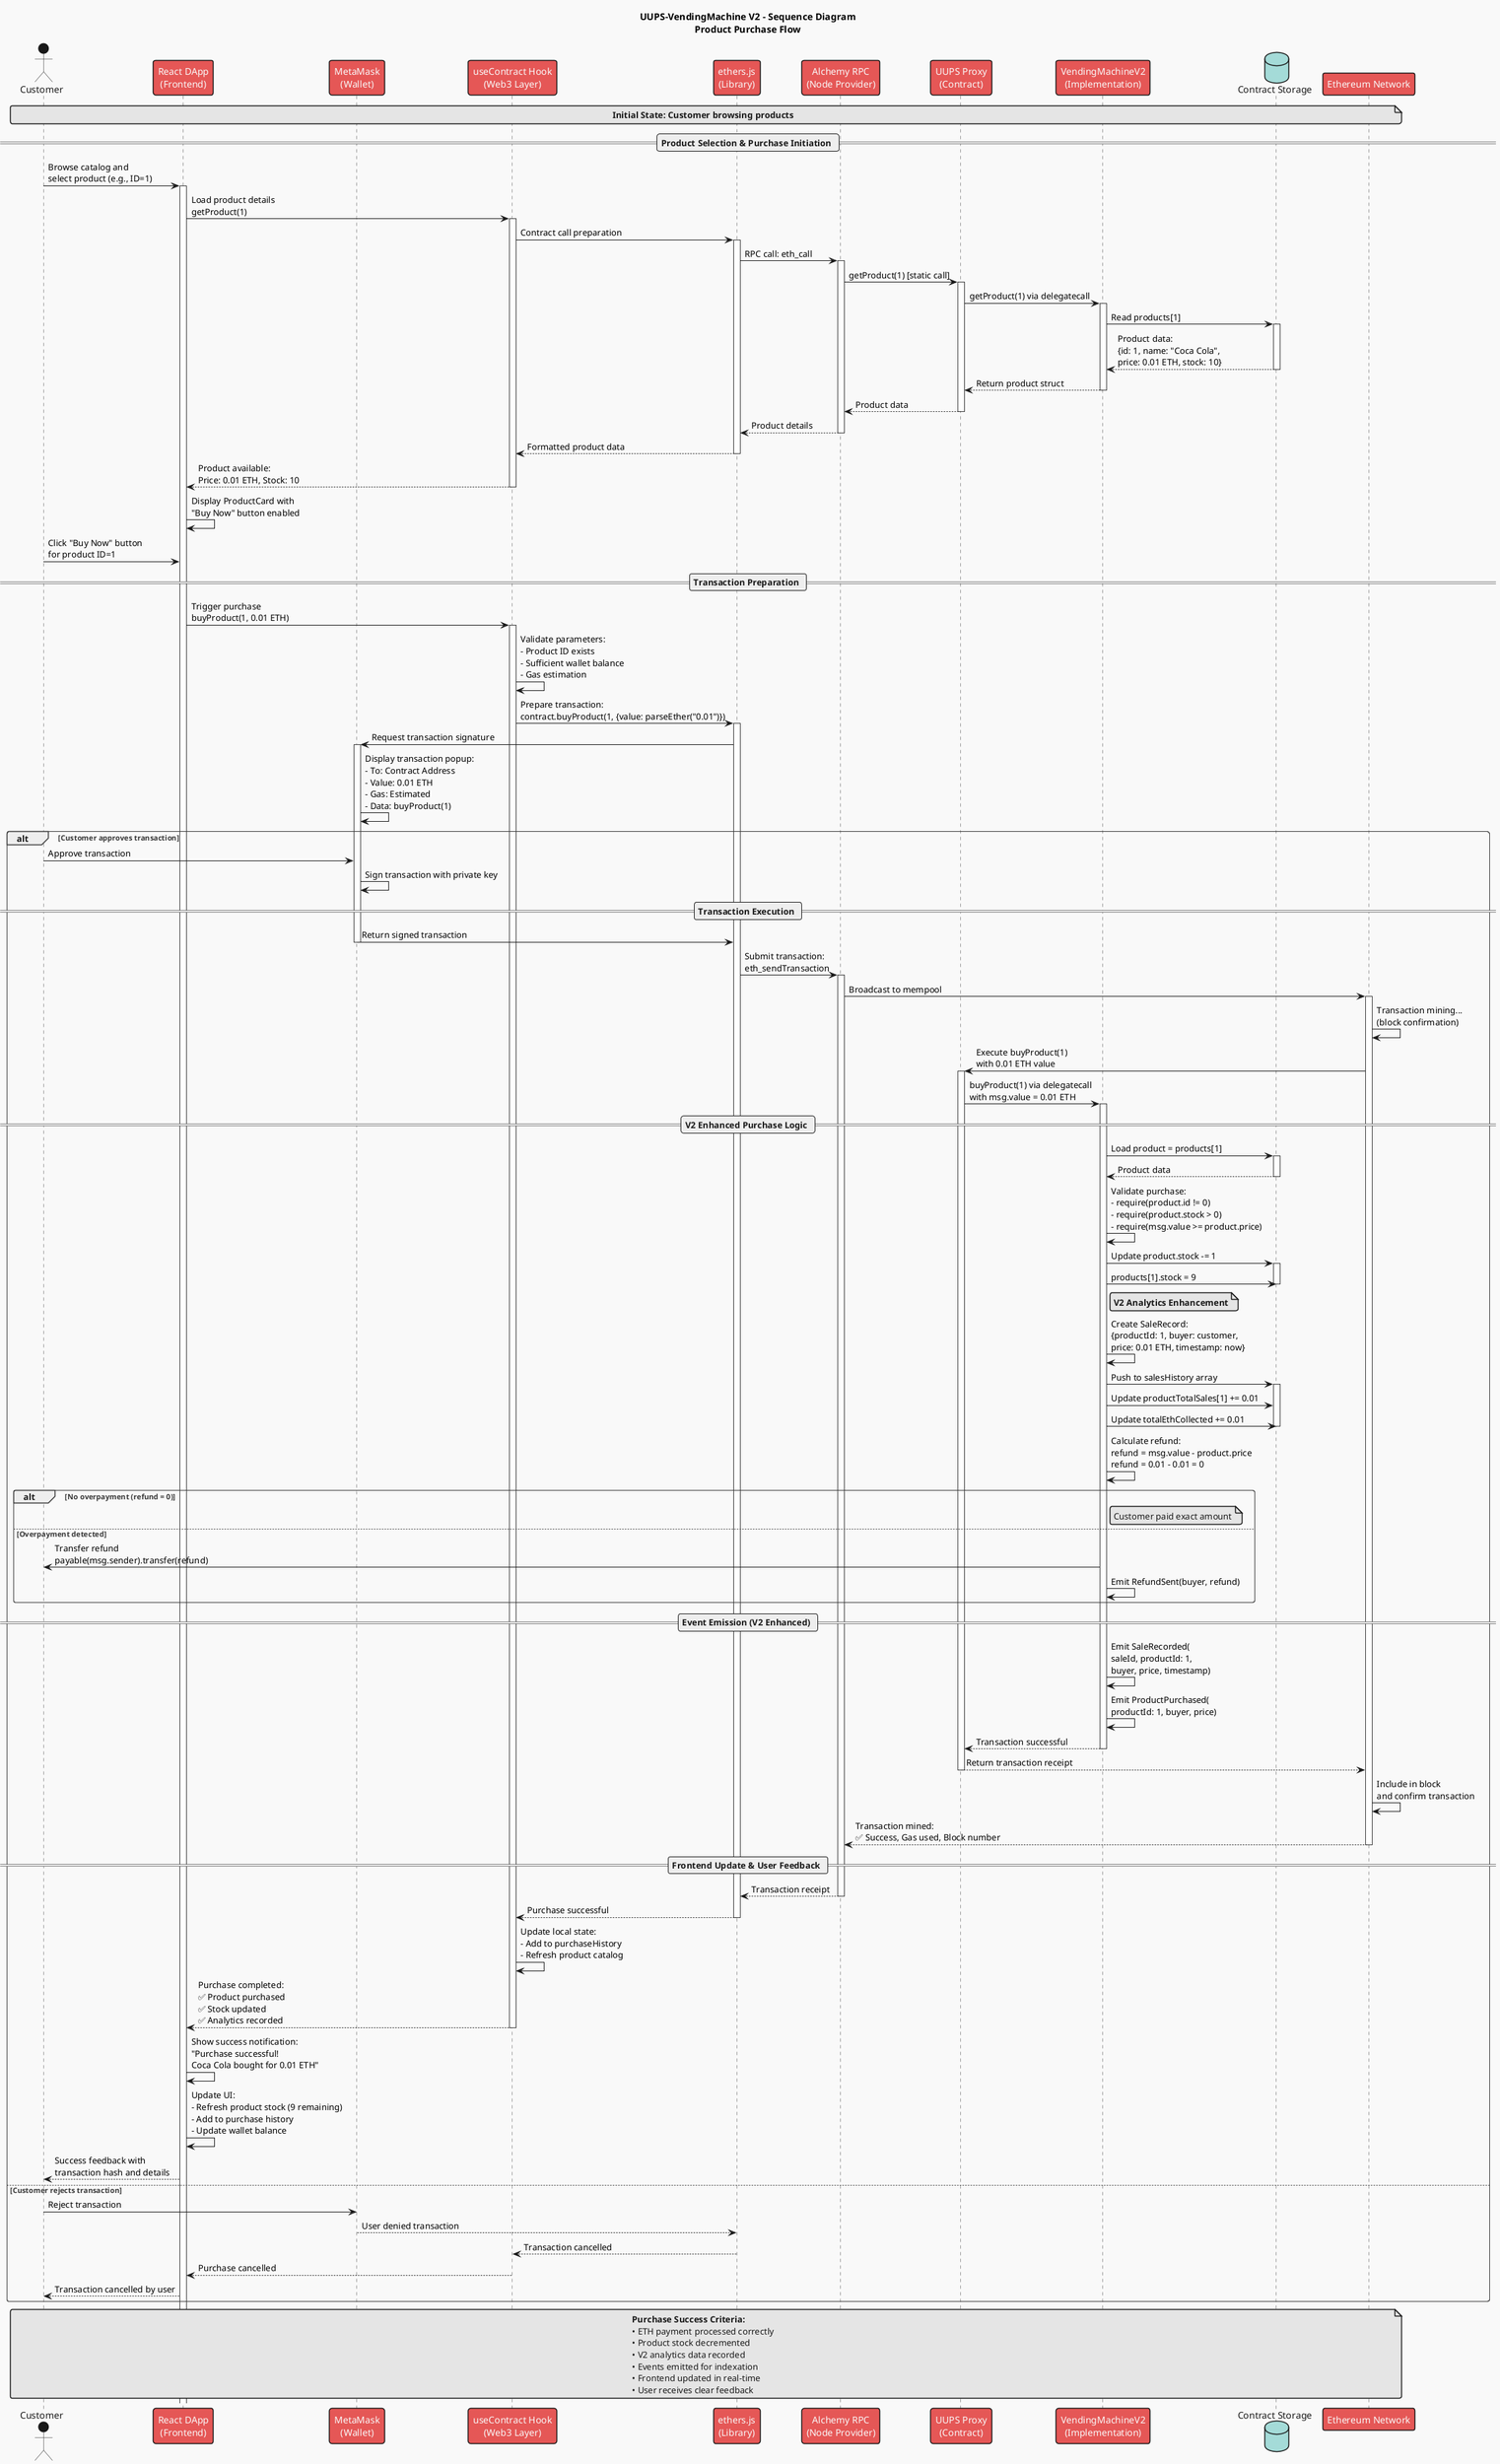 @startuml UUPS-VendingMachine-V2_7-sequence-buy-product
!theme mars

title UUPS-VendingMachine V2 - Sequence Diagram\nProduct Purchase Flow

actor "Customer" as Customer
participant "React DApp\n(Frontend)" as Frontend
participant "MetaMask\n(Wallet)" as MetaMask
participant "useContract Hook\n(Web3 Layer)" as Hook
participant "ethers.js\n(Library)" as Ethers
participant "Alchemy RPC\n(Node Provider)" as Alchemy
participant "UUPS Proxy\n(Contract)" as Proxy
participant "VendingMachineV2\n(Implementation)" as V2Impl
database "Contract Storage" as Storage
participant "Ethereum Network" as Network

note over Customer, Network : **Initial State: Customer browsing products**

== Product Selection & Purchase Initiation ==

Customer -> Frontend : Browse catalog and\nselect product (e.g., ID=1)
activate Frontend

Frontend -> Hook : Load product details\ngetProduct(1)
activate Hook

Hook -> Ethers : Contract call preparation
activate Ethers

Ethers -> Alchemy : RPC call: eth_call
activate Alchemy

Alchemy -> Proxy : getProduct(1) [static call]
activate Proxy

Proxy -> V2Impl : getProduct(1) via delegatecall
activate V2Impl

V2Impl -> Storage : Read products[1]
activate Storage
Storage --> V2Impl : Product data:\n{id: 1, name: "Coca Cola",\nprice: 0.01 ETH, stock: 10}
deactivate Storage

V2Impl --> Proxy : Return product struct
deactivate V2Impl
Proxy --> Alchemy : Product data
deactivate Proxy
Alchemy --> Ethers : Product details
deactivate Alchemy
Ethers --> Hook : Formatted product data
deactivate Ethers
Hook --> Frontend : Product available:\nPrice: 0.01 ETH, Stock: 10
deactivate Hook

Frontend -> Frontend : Display ProductCard with\n"Buy Now" button enabled

Customer -> Frontend : Click "Buy Now" button\nfor product ID=1

== Transaction Preparation ==

Frontend -> Hook : Trigger purchase\nbuyProduct(1, 0.01 ETH)
activate Hook

Hook -> Hook : Validate parameters:\n- Product ID exists\n- Sufficient wallet balance\n- Gas estimation

Hook -> Ethers : Prepare transaction:\ncontract.buyProduct(1, {value: parseEther("0.01")})
activate Ethers

Ethers -> MetaMask : Request transaction signature
activate MetaMask

MetaMask -> MetaMask : Display transaction popup:\n- To: Contract Address\n- Value: 0.01 ETH\n- Gas: Estimated\n- Data: buyProduct(1)

alt Customer approves transaction
  Customer -> MetaMask : Approve transaction
  MetaMask -> MetaMask : Sign transaction with private key
  
  == Transaction Execution ==
  
  MetaMask -> Ethers : Return signed transaction
  deactivate MetaMask
  
  Ethers -> Alchemy : Submit transaction:\neth_sendTransaction
  activate Alchemy
  
  Alchemy -> Network : Broadcast to mempool
  activate Network
  
  Network -> Network : Transaction mining...\n(block confirmation)
  
  Network -> Proxy : Execute buyProduct(1)\nwith 0.01 ETH value
  activate Proxy
  
  Proxy -> V2Impl : buyProduct(1) via delegatecall\nwith msg.value = 0.01 ETH
  activate V2Impl
  
  == V2 Enhanced Purchase Logic ==
  
  V2Impl -> Storage : Load product = products[1]
  activate Storage
  Storage --> V2Impl : Product data
  deactivate Storage
  
  V2Impl -> V2Impl : Validate purchase:\n- require(product.id != 0)\n- require(product.stock > 0)\n- require(msg.value >= product.price)
  
  V2Impl -> Storage : Update product.stock -= 1
  activate Storage
  V2Impl -> Storage : products[1].stock = 9
  deactivate Storage
  
  note right of V2Impl : **V2 Analytics Enhancement**
  
  V2Impl -> V2Impl : Create SaleRecord:\n{productId: 1, buyer: customer,\nprice: 0.01 ETH, timestamp: now}
  
  V2Impl -> Storage : Push to salesHistory array
  activate Storage
  V2Impl -> Storage : Update productTotalSales[1] += 0.01
  V2Impl -> Storage : Update totalEthCollected += 0.01
  deactivate Storage
  
  V2Impl -> V2Impl : Calculate refund:\nrefund = msg.value - product.price\nrefund = 0.01 - 0.01 = 0
  
  alt No overpayment (refund = 0)
    note right of V2Impl : Customer paid exact amount
  else Overpayment detected
    V2Impl -> Customer : Transfer refund\npayable(msg.sender).transfer(refund)
    V2Impl -> V2Impl : Emit RefundSent(buyer, refund)
  end
  
  == Event Emission (V2 Enhanced) ==
  
  V2Impl -> V2Impl : Emit SaleRecorded(\nsaleId, productId: 1,\nbuyer, price, timestamp)
  
  V2Impl -> V2Impl : Emit ProductPurchased(\nproductId: 1, buyer, price)
  
  V2Impl --> Proxy : Transaction successful
  deactivate V2Impl
  
  Proxy --> Network : Return transaction receipt
  deactivate Proxy
  
  Network -> Network : Include in block\nand confirm transaction
  
  Network --> Alchemy : Transaction mined:\n✅ Success, Gas used, Block number
  deactivate Network
  
  == Frontend Update & User Feedback ==
  
  Alchemy --> Ethers : Transaction receipt
  deactivate Alchemy
  
  Ethers --> Hook : Purchase successful
  deactivate Ethers
  
  Hook -> Hook : Update local state:\n- Add to purchaseHistory\n- Refresh product catalog
  
  Hook --> Frontend : Purchase completed:\n✅ Product purchased\n✅ Stock updated\n✅ Analytics recorded
  deactivate Hook
  
  Frontend -> Frontend : Show success notification:\n"Purchase successful!\nCoca Cola bought for 0.01 ETH"
  
  Frontend -> Frontend : Update UI:\n- Refresh product stock (9 remaining)\n- Add to purchase history\n- Update wallet balance
  
  Frontend --> Customer : Success feedback with\ntransaction hash and details

else Customer rejects transaction
  Customer -> MetaMask : Reject transaction
  MetaMask --> Ethers : User denied transaction
  Ethers --> Hook : Transaction cancelled
  Hook --> Frontend : Purchase cancelled
  Frontend --> Customer : Transaction cancelled by user
end

note over Customer, Network
**Purchase Success Criteria:**
• ETH payment processed correctly
• Product stock decremented
• V2 analytics data recorded
• Events emitted for indexation
• Frontend updated in real-time
• User receives clear feedback
end note

@enduml